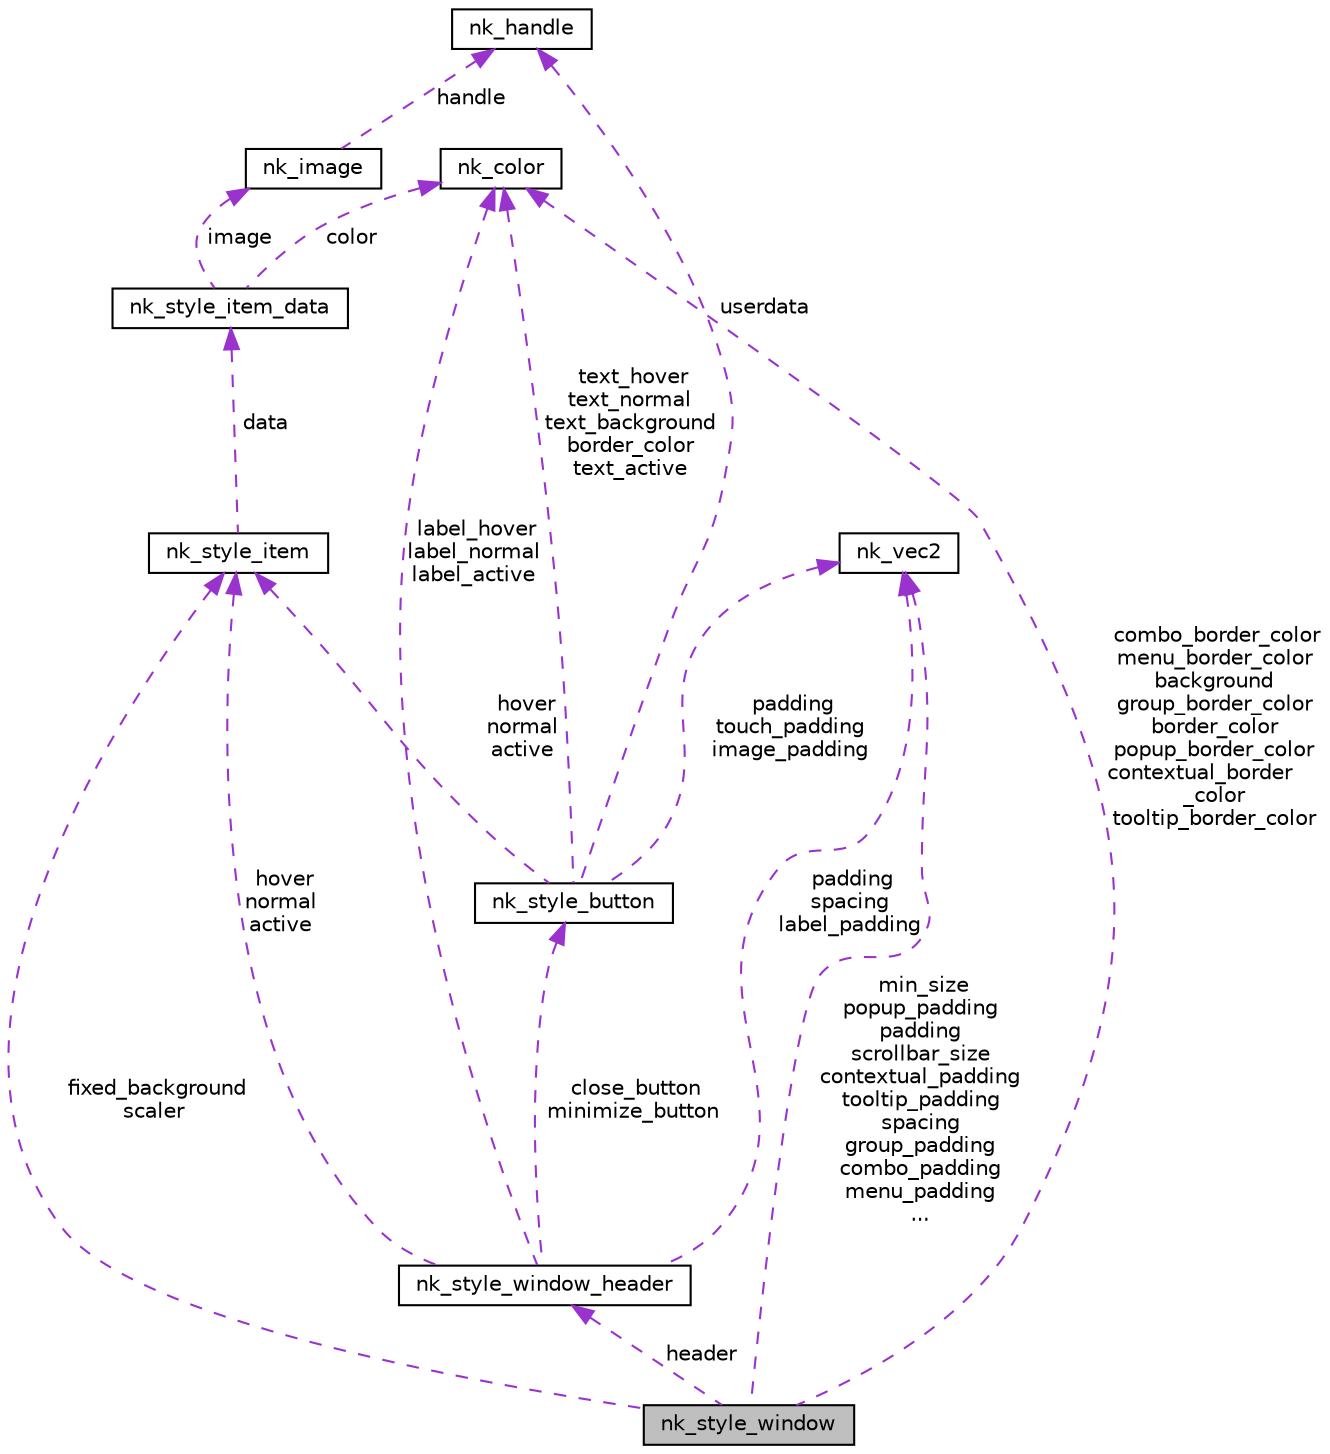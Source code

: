 digraph "nk_style_window"
{
 // LATEX_PDF_SIZE
  edge [fontname="Helvetica",fontsize="10",labelfontname="Helvetica",labelfontsize="10"];
  node [fontname="Helvetica",fontsize="10",shape=record];
  Node1 [label="nk_style_window",height=0.2,width=0.4,color="black", fillcolor="grey75", style="filled", fontcolor="black",tooltip=" "];
  Node2 -> Node1 [dir="back",color="darkorchid3",fontsize="10",style="dashed",label=" fixed_background\nscaler" ,fontname="Helvetica"];
  Node2 [label="nk_style_item",height=0.2,width=0.4,color="black", fillcolor="white", style="filled",URL="$structnk__style__item.html",tooltip=" "];
  Node3 -> Node2 [dir="back",color="darkorchid3",fontsize="10",style="dashed",label=" data" ,fontname="Helvetica"];
  Node3 [label="nk_style_item_data",height=0.2,width=0.4,color="black", fillcolor="white", style="filled",URL="$unionnk__style__item__data.html",tooltip=" "];
  Node4 -> Node3 [dir="back",color="darkorchid3",fontsize="10",style="dashed",label=" color" ,fontname="Helvetica"];
  Node4 [label="nk_color",height=0.2,width=0.4,color="black", fillcolor="white", style="filled",URL="$structnk__color.html",tooltip=" "];
  Node5 -> Node3 [dir="back",color="darkorchid3",fontsize="10",style="dashed",label=" image" ,fontname="Helvetica"];
  Node5 [label="nk_image",height=0.2,width=0.4,color="black", fillcolor="white", style="filled",URL="$structnk__image.html",tooltip=" "];
  Node6 -> Node5 [dir="back",color="darkorchid3",fontsize="10",style="dashed",label=" handle" ,fontname="Helvetica"];
  Node6 [label="nk_handle",height=0.2,width=0.4,color="black", fillcolor="white", style="filled",URL="$unionnk__handle.html",tooltip=" "];
  Node4 -> Node1 [dir="back",color="darkorchid3",fontsize="10",style="dashed",label=" combo_border_color\nmenu_border_color\nbackground\ngroup_border_color\nborder_color\npopup_border_color\ncontextual_border\l_color\ntooltip_border_color" ,fontname="Helvetica"];
  Node7 -> Node1 [dir="back",color="darkorchid3",fontsize="10",style="dashed",label=" header" ,fontname="Helvetica"];
  Node7 [label="nk_style_window_header",height=0.2,width=0.4,color="black", fillcolor="white", style="filled",URL="$structnk__style__window__header.html",tooltip=" "];
  Node2 -> Node7 [dir="back",color="darkorchid3",fontsize="10",style="dashed",label=" hover\nnormal\nactive" ,fontname="Helvetica"];
  Node4 -> Node7 [dir="back",color="darkorchid3",fontsize="10",style="dashed",label=" label_hover\nlabel_normal\nlabel_active" ,fontname="Helvetica"];
  Node8 -> Node7 [dir="back",color="darkorchid3",fontsize="10",style="dashed",label=" close_button\nminimize_button" ,fontname="Helvetica"];
  Node8 [label="nk_style_button",height=0.2,width=0.4,color="black", fillcolor="white", style="filled",URL="$structnk__style__button.html",tooltip=" "];
  Node2 -> Node8 [dir="back",color="darkorchid3",fontsize="10",style="dashed",label=" hover\nnormal\nactive" ,fontname="Helvetica"];
  Node4 -> Node8 [dir="back",color="darkorchid3",fontsize="10",style="dashed",label=" text_hover\ntext_normal\ntext_background\nborder_color\ntext_active" ,fontname="Helvetica"];
  Node9 -> Node8 [dir="back",color="darkorchid3",fontsize="10",style="dashed",label=" padding\ntouch_padding\nimage_padding" ,fontname="Helvetica"];
  Node9 [label="nk_vec2",height=0.2,width=0.4,color="black", fillcolor="white", style="filled",URL="$structnk__vec2.html",tooltip=" "];
  Node6 -> Node8 [dir="back",color="darkorchid3",fontsize="10",style="dashed",label=" userdata" ,fontname="Helvetica"];
  Node9 -> Node7 [dir="back",color="darkorchid3",fontsize="10",style="dashed",label=" padding\nspacing\nlabel_padding" ,fontname="Helvetica"];
  Node9 -> Node1 [dir="back",color="darkorchid3",fontsize="10",style="dashed",label=" min_size\npopup_padding\npadding\nscrollbar_size\ncontextual_padding\ntooltip_padding\nspacing\ngroup_padding\ncombo_padding\nmenu_padding\n..." ,fontname="Helvetica"];
}
